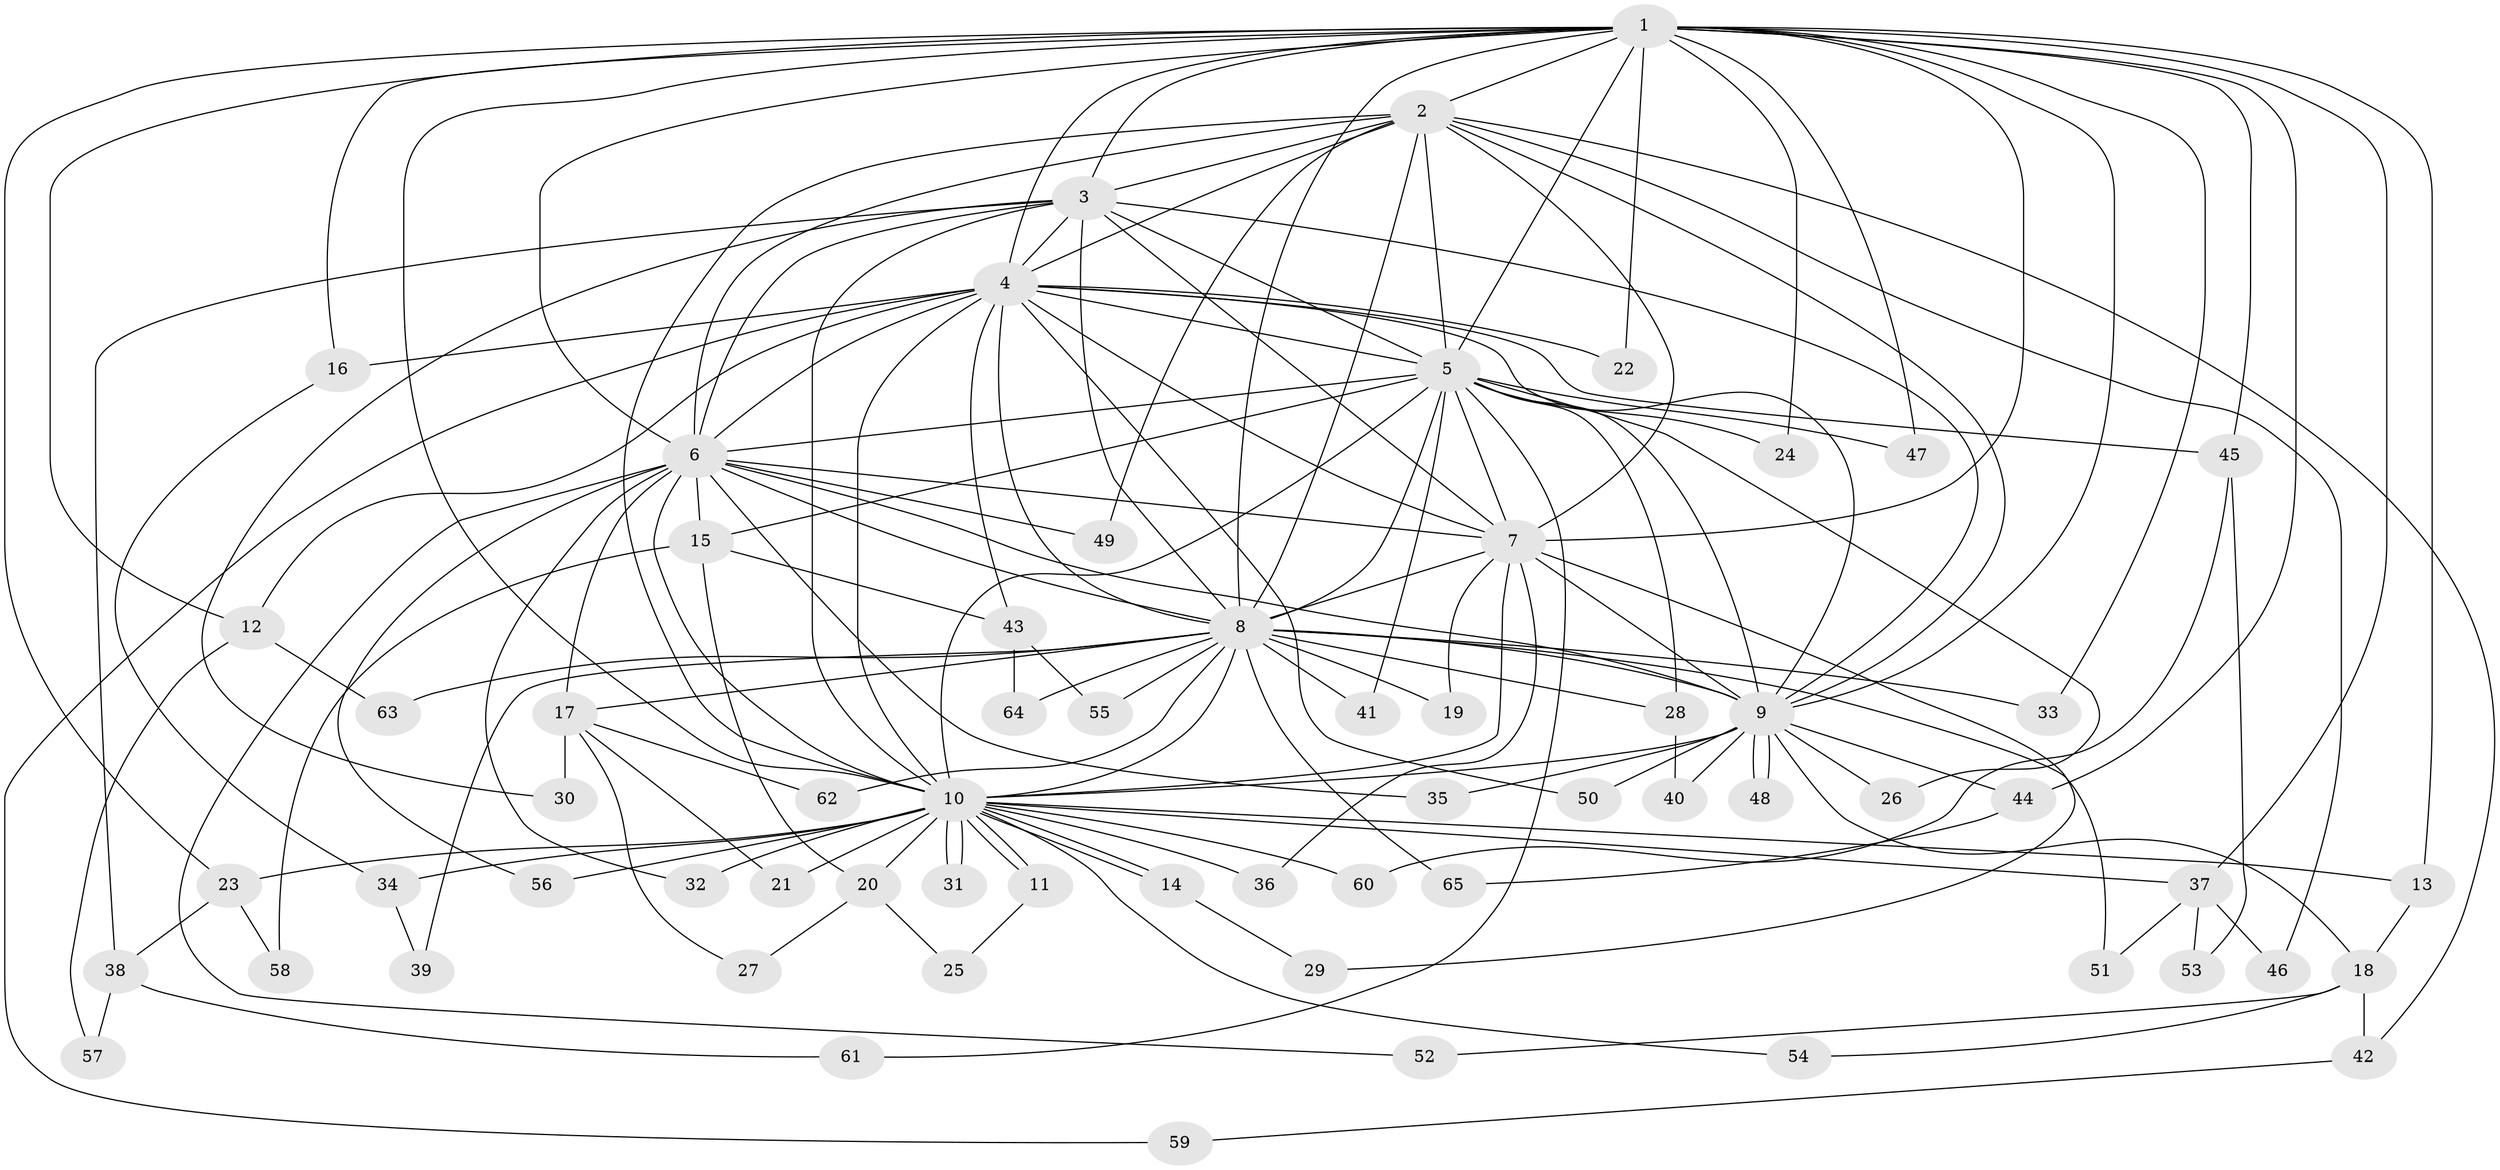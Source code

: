 // Generated by graph-tools (version 1.1) at 2025/01/03/09/25 03:01:31]
// undirected, 65 vertices, 155 edges
graph export_dot {
graph [start="1"]
  node [color=gray90,style=filled];
  1;
  2;
  3;
  4;
  5;
  6;
  7;
  8;
  9;
  10;
  11;
  12;
  13;
  14;
  15;
  16;
  17;
  18;
  19;
  20;
  21;
  22;
  23;
  24;
  25;
  26;
  27;
  28;
  29;
  30;
  31;
  32;
  33;
  34;
  35;
  36;
  37;
  38;
  39;
  40;
  41;
  42;
  43;
  44;
  45;
  46;
  47;
  48;
  49;
  50;
  51;
  52;
  53;
  54;
  55;
  56;
  57;
  58;
  59;
  60;
  61;
  62;
  63;
  64;
  65;
  1 -- 2;
  1 -- 3;
  1 -- 4;
  1 -- 5;
  1 -- 6;
  1 -- 7;
  1 -- 8;
  1 -- 9;
  1 -- 10;
  1 -- 12;
  1 -- 13;
  1 -- 16;
  1 -- 22;
  1 -- 23;
  1 -- 24;
  1 -- 33;
  1 -- 37;
  1 -- 44;
  1 -- 45;
  1 -- 47;
  2 -- 3;
  2 -- 4;
  2 -- 5;
  2 -- 6;
  2 -- 7;
  2 -- 8;
  2 -- 9;
  2 -- 10;
  2 -- 42;
  2 -- 46;
  2 -- 49;
  3 -- 4;
  3 -- 5;
  3 -- 6;
  3 -- 7;
  3 -- 8;
  3 -- 9;
  3 -- 10;
  3 -- 30;
  3 -- 38;
  4 -- 5;
  4 -- 6;
  4 -- 7;
  4 -- 8;
  4 -- 9;
  4 -- 10;
  4 -- 12;
  4 -- 16;
  4 -- 22;
  4 -- 43;
  4 -- 45;
  4 -- 50;
  4 -- 59;
  5 -- 6;
  5 -- 7;
  5 -- 8;
  5 -- 9;
  5 -- 10;
  5 -- 15;
  5 -- 24;
  5 -- 26;
  5 -- 28;
  5 -- 41;
  5 -- 47;
  5 -- 61;
  6 -- 7;
  6 -- 8;
  6 -- 9;
  6 -- 10;
  6 -- 15;
  6 -- 17;
  6 -- 32;
  6 -- 35;
  6 -- 49;
  6 -- 52;
  6 -- 56;
  7 -- 8;
  7 -- 9;
  7 -- 10;
  7 -- 19;
  7 -- 29;
  7 -- 36;
  8 -- 9;
  8 -- 10;
  8 -- 17;
  8 -- 19;
  8 -- 28;
  8 -- 33;
  8 -- 39;
  8 -- 41;
  8 -- 51;
  8 -- 55;
  8 -- 62;
  8 -- 63;
  8 -- 64;
  8 -- 65;
  9 -- 10;
  9 -- 18;
  9 -- 26;
  9 -- 35;
  9 -- 40;
  9 -- 44;
  9 -- 48;
  9 -- 48;
  9 -- 50;
  10 -- 11;
  10 -- 11;
  10 -- 13;
  10 -- 14;
  10 -- 14;
  10 -- 20;
  10 -- 21;
  10 -- 23;
  10 -- 31;
  10 -- 31;
  10 -- 32;
  10 -- 34;
  10 -- 36;
  10 -- 37;
  10 -- 54;
  10 -- 56;
  10 -- 60;
  11 -- 25;
  12 -- 57;
  12 -- 63;
  13 -- 18;
  14 -- 29;
  15 -- 20;
  15 -- 43;
  15 -- 58;
  16 -- 34;
  17 -- 21;
  17 -- 27;
  17 -- 30;
  17 -- 62;
  18 -- 42;
  18 -- 52;
  18 -- 54;
  20 -- 25;
  20 -- 27;
  23 -- 38;
  23 -- 58;
  28 -- 40;
  34 -- 39;
  37 -- 46;
  37 -- 51;
  37 -- 53;
  38 -- 57;
  38 -- 61;
  42 -- 59;
  43 -- 55;
  43 -- 64;
  44 -- 65;
  45 -- 53;
  45 -- 60;
}
